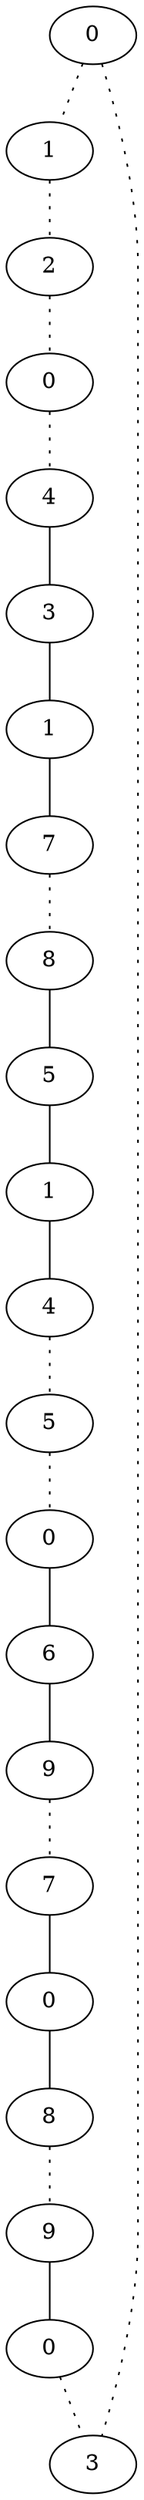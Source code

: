 graph {
a0[label=0];
a1[label=1];
a2[label=2];
a3[label=0];
a4[label=4];
a5[label=3];
a6[label=1];
a7[label=7];
a8[label=8];
a9[label=5];
a10[label=1];
a11[label=4];
a12[label=5];
a13[label=0];
a14[label=6];
a15[label=9];
a16[label=7];
a17[label=0];
a18[label=8];
a19[label=9];
a20[label=0];
a21[label=3];
a0 -- a1 [style=dotted];
a0 -- a21 [style=dotted];
a1 -- a2 [style=dotted];
a2 -- a3 [style=dotted];
a3 -- a4 [style=dotted];
a4 -- a5;
a5 -- a6;
a6 -- a7;
a7 -- a8 [style=dotted];
a8 -- a9;
a9 -- a10;
a10 -- a11;
a11 -- a12 [style=dotted];
a12 -- a13 [style=dotted];
a13 -- a14;
a14 -- a15;
a15 -- a16 [style=dotted];
a16 -- a17;
a17 -- a18;
a18 -- a19 [style=dotted];
a19 -- a20;
a20 -- a21 [style=dotted];
}

